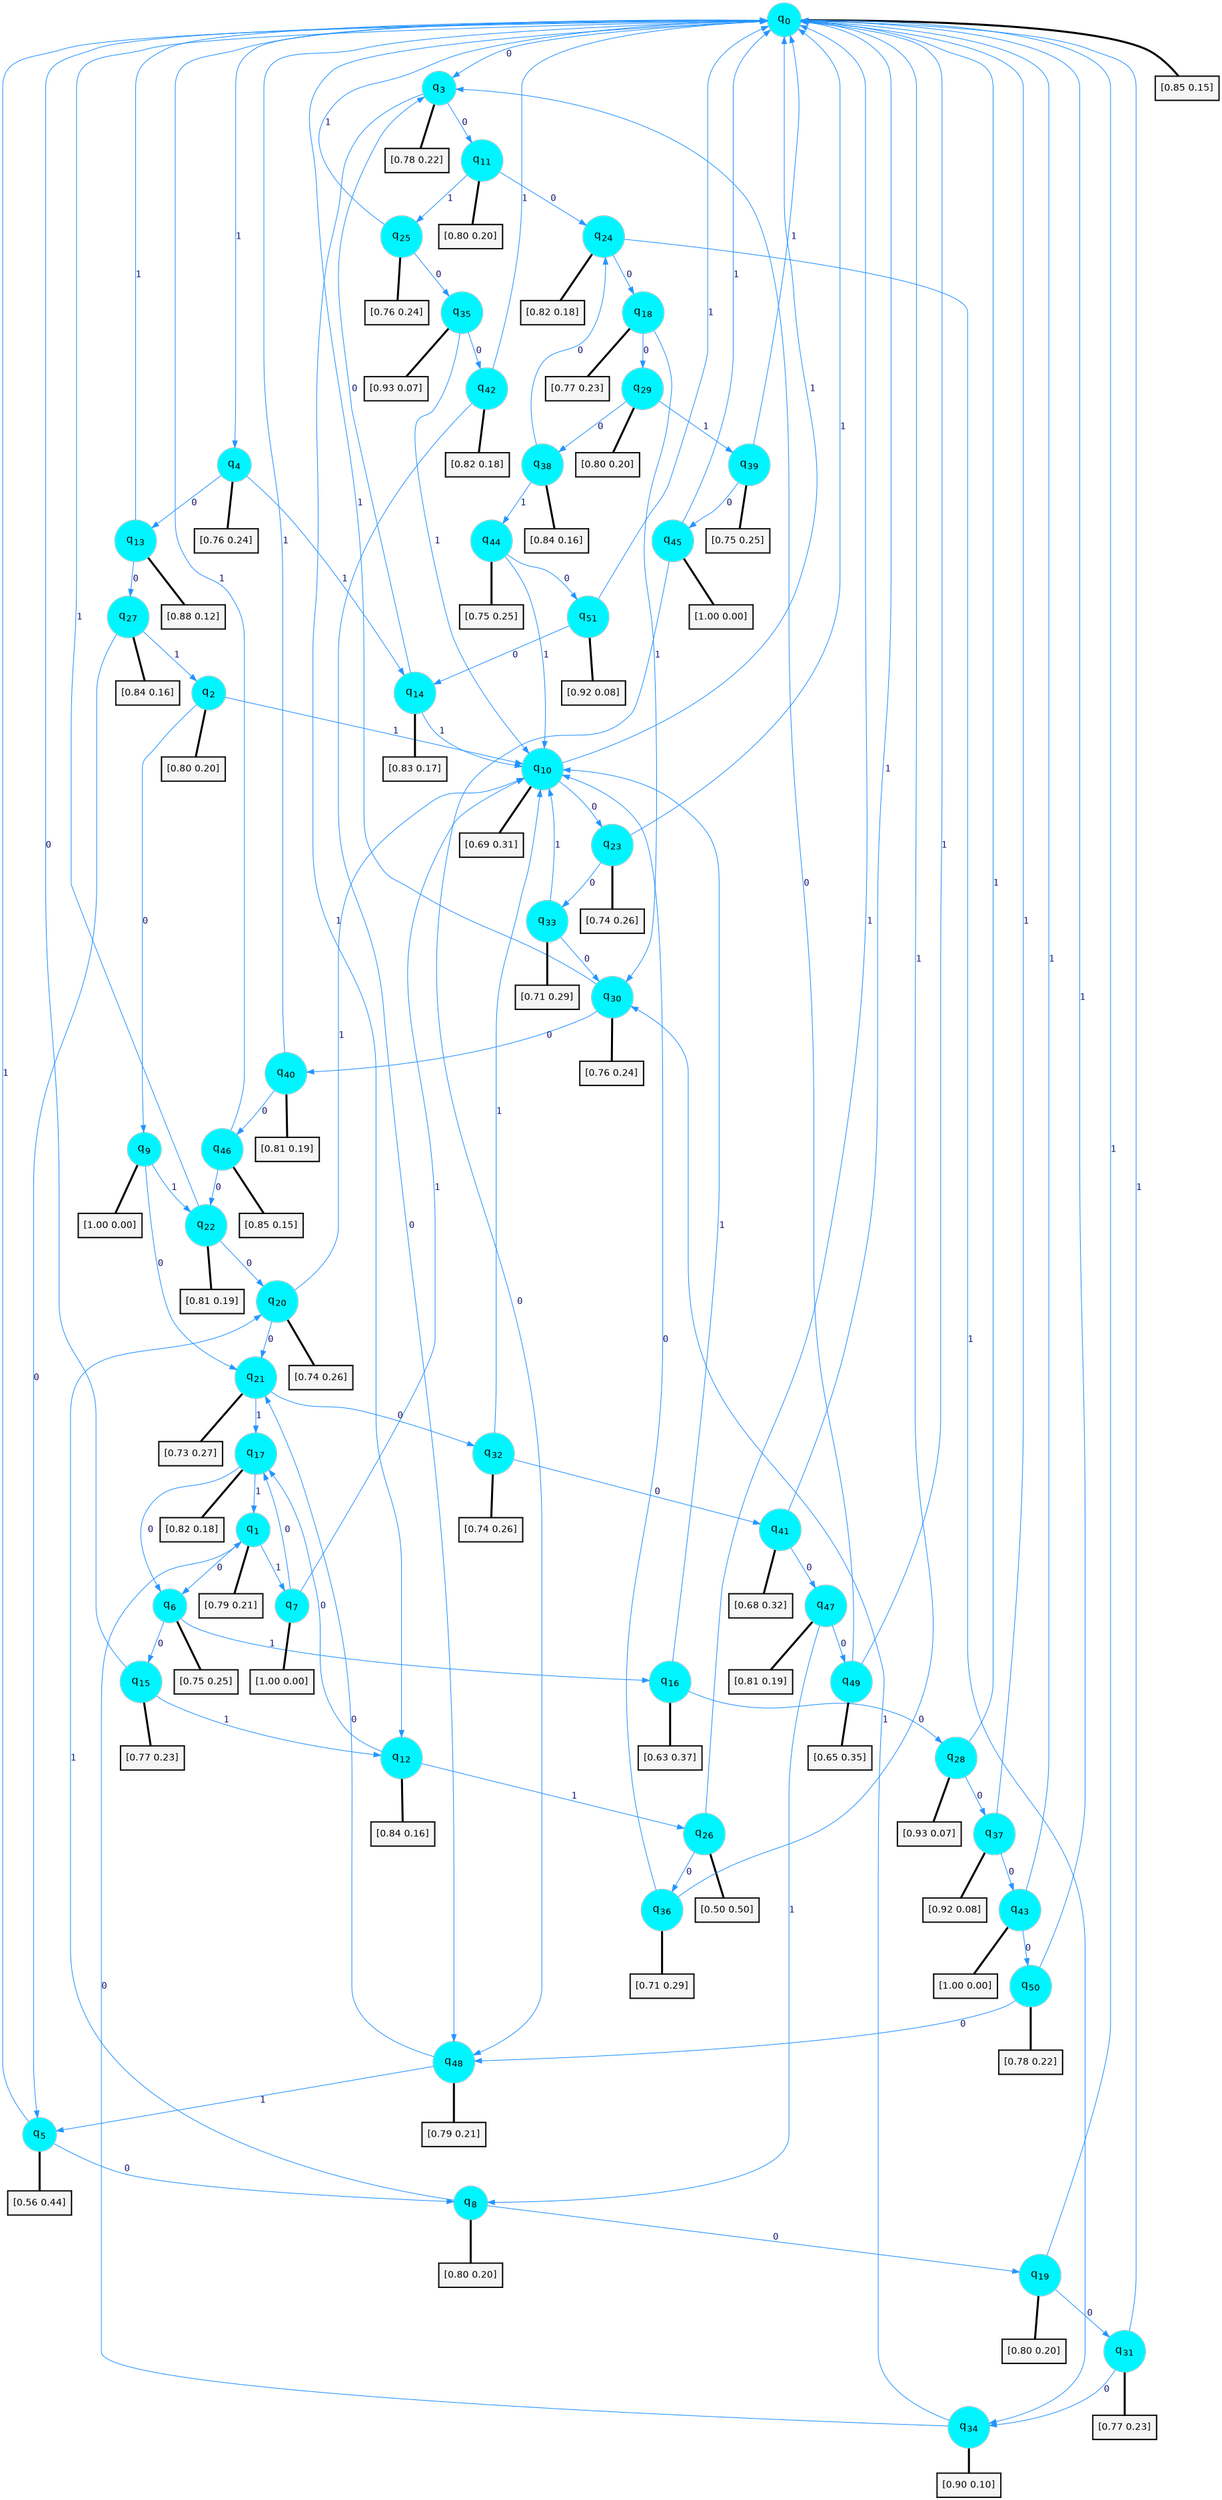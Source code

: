 digraph G {
graph [
bgcolor=transparent, dpi=300, rankdir=TD, size="40,25"];
node [
color=gray, fillcolor=turquoise1, fontcolor=black, fontname=Helvetica, fontsize=16, fontweight=bold, shape=circle, style=filled];
edge [
arrowsize=1, color=dodgerblue1, fontcolor=midnightblue, fontname=courier, fontweight=bold, penwidth=1, style=solid, weight=20];
0[label=<q<SUB>0</SUB>>];
1[label=<q<SUB>1</SUB>>];
2[label=<q<SUB>2</SUB>>];
3[label=<q<SUB>3</SUB>>];
4[label=<q<SUB>4</SUB>>];
5[label=<q<SUB>5</SUB>>];
6[label=<q<SUB>6</SUB>>];
7[label=<q<SUB>7</SUB>>];
8[label=<q<SUB>8</SUB>>];
9[label=<q<SUB>9</SUB>>];
10[label=<q<SUB>10</SUB>>];
11[label=<q<SUB>11</SUB>>];
12[label=<q<SUB>12</SUB>>];
13[label=<q<SUB>13</SUB>>];
14[label=<q<SUB>14</SUB>>];
15[label=<q<SUB>15</SUB>>];
16[label=<q<SUB>16</SUB>>];
17[label=<q<SUB>17</SUB>>];
18[label=<q<SUB>18</SUB>>];
19[label=<q<SUB>19</SUB>>];
20[label=<q<SUB>20</SUB>>];
21[label=<q<SUB>21</SUB>>];
22[label=<q<SUB>22</SUB>>];
23[label=<q<SUB>23</SUB>>];
24[label=<q<SUB>24</SUB>>];
25[label=<q<SUB>25</SUB>>];
26[label=<q<SUB>26</SUB>>];
27[label=<q<SUB>27</SUB>>];
28[label=<q<SUB>28</SUB>>];
29[label=<q<SUB>29</SUB>>];
30[label=<q<SUB>30</SUB>>];
31[label=<q<SUB>31</SUB>>];
32[label=<q<SUB>32</SUB>>];
33[label=<q<SUB>33</SUB>>];
34[label=<q<SUB>34</SUB>>];
35[label=<q<SUB>35</SUB>>];
36[label=<q<SUB>36</SUB>>];
37[label=<q<SUB>37</SUB>>];
38[label=<q<SUB>38</SUB>>];
39[label=<q<SUB>39</SUB>>];
40[label=<q<SUB>40</SUB>>];
41[label=<q<SUB>41</SUB>>];
42[label=<q<SUB>42</SUB>>];
43[label=<q<SUB>43</SUB>>];
44[label=<q<SUB>44</SUB>>];
45[label=<q<SUB>45</SUB>>];
46[label=<q<SUB>46</SUB>>];
47[label=<q<SUB>47</SUB>>];
48[label=<q<SUB>48</SUB>>];
49[label=<q<SUB>49</SUB>>];
50[label=<q<SUB>50</SUB>>];
51[label=<q<SUB>51</SUB>>];
52[label="[0.85 0.15]", shape=box,fontcolor=black, fontname=Helvetica, fontsize=14, penwidth=2, fillcolor=whitesmoke,color=black];
53[label="[0.79 0.21]", shape=box,fontcolor=black, fontname=Helvetica, fontsize=14, penwidth=2, fillcolor=whitesmoke,color=black];
54[label="[0.80 0.20]", shape=box,fontcolor=black, fontname=Helvetica, fontsize=14, penwidth=2, fillcolor=whitesmoke,color=black];
55[label="[0.78 0.22]", shape=box,fontcolor=black, fontname=Helvetica, fontsize=14, penwidth=2, fillcolor=whitesmoke,color=black];
56[label="[0.76 0.24]", shape=box,fontcolor=black, fontname=Helvetica, fontsize=14, penwidth=2, fillcolor=whitesmoke,color=black];
57[label="[0.56 0.44]", shape=box,fontcolor=black, fontname=Helvetica, fontsize=14, penwidth=2, fillcolor=whitesmoke,color=black];
58[label="[0.75 0.25]", shape=box,fontcolor=black, fontname=Helvetica, fontsize=14, penwidth=2, fillcolor=whitesmoke,color=black];
59[label="[1.00 0.00]", shape=box,fontcolor=black, fontname=Helvetica, fontsize=14, penwidth=2, fillcolor=whitesmoke,color=black];
60[label="[0.80 0.20]", shape=box,fontcolor=black, fontname=Helvetica, fontsize=14, penwidth=2, fillcolor=whitesmoke,color=black];
61[label="[1.00 0.00]", shape=box,fontcolor=black, fontname=Helvetica, fontsize=14, penwidth=2, fillcolor=whitesmoke,color=black];
62[label="[0.69 0.31]", shape=box,fontcolor=black, fontname=Helvetica, fontsize=14, penwidth=2, fillcolor=whitesmoke,color=black];
63[label="[0.80 0.20]", shape=box,fontcolor=black, fontname=Helvetica, fontsize=14, penwidth=2, fillcolor=whitesmoke,color=black];
64[label="[0.84 0.16]", shape=box,fontcolor=black, fontname=Helvetica, fontsize=14, penwidth=2, fillcolor=whitesmoke,color=black];
65[label="[0.88 0.12]", shape=box,fontcolor=black, fontname=Helvetica, fontsize=14, penwidth=2, fillcolor=whitesmoke,color=black];
66[label="[0.83 0.17]", shape=box,fontcolor=black, fontname=Helvetica, fontsize=14, penwidth=2, fillcolor=whitesmoke,color=black];
67[label="[0.77 0.23]", shape=box,fontcolor=black, fontname=Helvetica, fontsize=14, penwidth=2, fillcolor=whitesmoke,color=black];
68[label="[0.63 0.37]", shape=box,fontcolor=black, fontname=Helvetica, fontsize=14, penwidth=2, fillcolor=whitesmoke,color=black];
69[label="[0.82 0.18]", shape=box,fontcolor=black, fontname=Helvetica, fontsize=14, penwidth=2, fillcolor=whitesmoke,color=black];
70[label="[0.77 0.23]", shape=box,fontcolor=black, fontname=Helvetica, fontsize=14, penwidth=2, fillcolor=whitesmoke,color=black];
71[label="[0.80 0.20]", shape=box,fontcolor=black, fontname=Helvetica, fontsize=14, penwidth=2, fillcolor=whitesmoke,color=black];
72[label="[0.74 0.26]", shape=box,fontcolor=black, fontname=Helvetica, fontsize=14, penwidth=2, fillcolor=whitesmoke,color=black];
73[label="[0.73 0.27]", shape=box,fontcolor=black, fontname=Helvetica, fontsize=14, penwidth=2, fillcolor=whitesmoke,color=black];
74[label="[0.81 0.19]", shape=box,fontcolor=black, fontname=Helvetica, fontsize=14, penwidth=2, fillcolor=whitesmoke,color=black];
75[label="[0.74 0.26]", shape=box,fontcolor=black, fontname=Helvetica, fontsize=14, penwidth=2, fillcolor=whitesmoke,color=black];
76[label="[0.82 0.18]", shape=box,fontcolor=black, fontname=Helvetica, fontsize=14, penwidth=2, fillcolor=whitesmoke,color=black];
77[label="[0.76 0.24]", shape=box,fontcolor=black, fontname=Helvetica, fontsize=14, penwidth=2, fillcolor=whitesmoke,color=black];
78[label="[0.50 0.50]", shape=box,fontcolor=black, fontname=Helvetica, fontsize=14, penwidth=2, fillcolor=whitesmoke,color=black];
79[label="[0.84 0.16]", shape=box,fontcolor=black, fontname=Helvetica, fontsize=14, penwidth=2, fillcolor=whitesmoke,color=black];
80[label="[0.93 0.07]", shape=box,fontcolor=black, fontname=Helvetica, fontsize=14, penwidth=2, fillcolor=whitesmoke,color=black];
81[label="[0.80 0.20]", shape=box,fontcolor=black, fontname=Helvetica, fontsize=14, penwidth=2, fillcolor=whitesmoke,color=black];
82[label="[0.76 0.24]", shape=box,fontcolor=black, fontname=Helvetica, fontsize=14, penwidth=2, fillcolor=whitesmoke,color=black];
83[label="[0.77 0.23]", shape=box,fontcolor=black, fontname=Helvetica, fontsize=14, penwidth=2, fillcolor=whitesmoke,color=black];
84[label="[0.74 0.26]", shape=box,fontcolor=black, fontname=Helvetica, fontsize=14, penwidth=2, fillcolor=whitesmoke,color=black];
85[label="[0.71 0.29]", shape=box,fontcolor=black, fontname=Helvetica, fontsize=14, penwidth=2, fillcolor=whitesmoke,color=black];
86[label="[0.90 0.10]", shape=box,fontcolor=black, fontname=Helvetica, fontsize=14, penwidth=2, fillcolor=whitesmoke,color=black];
87[label="[0.93 0.07]", shape=box,fontcolor=black, fontname=Helvetica, fontsize=14, penwidth=2, fillcolor=whitesmoke,color=black];
88[label="[0.71 0.29]", shape=box,fontcolor=black, fontname=Helvetica, fontsize=14, penwidth=2, fillcolor=whitesmoke,color=black];
89[label="[0.92 0.08]", shape=box,fontcolor=black, fontname=Helvetica, fontsize=14, penwidth=2, fillcolor=whitesmoke,color=black];
90[label="[0.84 0.16]", shape=box,fontcolor=black, fontname=Helvetica, fontsize=14, penwidth=2, fillcolor=whitesmoke,color=black];
91[label="[0.75 0.25]", shape=box,fontcolor=black, fontname=Helvetica, fontsize=14, penwidth=2, fillcolor=whitesmoke,color=black];
92[label="[0.81 0.19]", shape=box,fontcolor=black, fontname=Helvetica, fontsize=14, penwidth=2, fillcolor=whitesmoke,color=black];
93[label="[0.68 0.32]", shape=box,fontcolor=black, fontname=Helvetica, fontsize=14, penwidth=2, fillcolor=whitesmoke,color=black];
94[label="[0.82 0.18]", shape=box,fontcolor=black, fontname=Helvetica, fontsize=14, penwidth=2, fillcolor=whitesmoke,color=black];
95[label="[1.00 0.00]", shape=box,fontcolor=black, fontname=Helvetica, fontsize=14, penwidth=2, fillcolor=whitesmoke,color=black];
96[label="[0.75 0.25]", shape=box,fontcolor=black, fontname=Helvetica, fontsize=14, penwidth=2, fillcolor=whitesmoke,color=black];
97[label="[1.00 0.00]", shape=box,fontcolor=black, fontname=Helvetica, fontsize=14, penwidth=2, fillcolor=whitesmoke,color=black];
98[label="[0.85 0.15]", shape=box,fontcolor=black, fontname=Helvetica, fontsize=14, penwidth=2, fillcolor=whitesmoke,color=black];
99[label="[0.81 0.19]", shape=box,fontcolor=black, fontname=Helvetica, fontsize=14, penwidth=2, fillcolor=whitesmoke,color=black];
100[label="[0.79 0.21]", shape=box,fontcolor=black, fontname=Helvetica, fontsize=14, penwidth=2, fillcolor=whitesmoke,color=black];
101[label="[0.65 0.35]", shape=box,fontcolor=black, fontname=Helvetica, fontsize=14, penwidth=2, fillcolor=whitesmoke,color=black];
102[label="[0.78 0.22]", shape=box,fontcolor=black, fontname=Helvetica, fontsize=14, penwidth=2, fillcolor=whitesmoke,color=black];
103[label="[0.92 0.08]", shape=box,fontcolor=black, fontname=Helvetica, fontsize=14, penwidth=2, fillcolor=whitesmoke,color=black];
0->3 [label=0];
0->4 [label=1];
0->52 [arrowhead=none, penwidth=3,color=black];
1->6 [label=0];
1->7 [label=1];
1->53 [arrowhead=none, penwidth=3,color=black];
2->9 [label=0];
2->10 [label=1];
2->54 [arrowhead=none, penwidth=3,color=black];
3->11 [label=0];
3->12 [label=1];
3->55 [arrowhead=none, penwidth=3,color=black];
4->13 [label=0];
4->14 [label=1];
4->56 [arrowhead=none, penwidth=3,color=black];
5->8 [label=0];
5->0 [label=1];
5->57 [arrowhead=none, penwidth=3,color=black];
6->15 [label=0];
6->16 [label=1];
6->58 [arrowhead=none, penwidth=3,color=black];
7->17 [label=0];
7->10 [label=1];
7->59 [arrowhead=none, penwidth=3,color=black];
8->19 [label=0];
8->20 [label=1];
8->60 [arrowhead=none, penwidth=3,color=black];
9->21 [label=0];
9->22 [label=1];
9->61 [arrowhead=none, penwidth=3,color=black];
10->23 [label=0];
10->0 [label=1];
10->62 [arrowhead=none, penwidth=3,color=black];
11->24 [label=0];
11->25 [label=1];
11->63 [arrowhead=none, penwidth=3,color=black];
12->17 [label=0];
12->26 [label=1];
12->64 [arrowhead=none, penwidth=3,color=black];
13->27 [label=0];
13->0 [label=1];
13->65 [arrowhead=none, penwidth=3,color=black];
14->3 [label=0];
14->10 [label=1];
14->66 [arrowhead=none, penwidth=3,color=black];
15->0 [label=0];
15->12 [label=1];
15->67 [arrowhead=none, penwidth=3,color=black];
16->28 [label=0];
16->10 [label=1];
16->68 [arrowhead=none, penwidth=3,color=black];
17->6 [label=0];
17->1 [label=1];
17->69 [arrowhead=none, penwidth=3,color=black];
18->29 [label=0];
18->30 [label=1];
18->70 [arrowhead=none, penwidth=3,color=black];
19->31 [label=0];
19->0 [label=1];
19->71 [arrowhead=none, penwidth=3,color=black];
20->21 [label=0];
20->10 [label=1];
20->72 [arrowhead=none, penwidth=3,color=black];
21->32 [label=0];
21->17 [label=1];
21->73 [arrowhead=none, penwidth=3,color=black];
22->20 [label=0];
22->0 [label=1];
22->74 [arrowhead=none, penwidth=3,color=black];
23->33 [label=0];
23->0 [label=1];
23->75 [arrowhead=none, penwidth=3,color=black];
24->18 [label=0];
24->34 [label=1];
24->76 [arrowhead=none, penwidth=3,color=black];
25->35 [label=0];
25->0 [label=1];
25->77 [arrowhead=none, penwidth=3,color=black];
26->36 [label=0];
26->0 [label=1];
26->78 [arrowhead=none, penwidth=3,color=black];
27->5 [label=0];
27->2 [label=1];
27->79 [arrowhead=none, penwidth=3,color=black];
28->37 [label=0];
28->0 [label=1];
28->80 [arrowhead=none, penwidth=3,color=black];
29->38 [label=0];
29->39 [label=1];
29->81 [arrowhead=none, penwidth=3,color=black];
30->40 [label=0];
30->0 [label=1];
30->82 [arrowhead=none, penwidth=3,color=black];
31->34 [label=0];
31->0 [label=1];
31->83 [arrowhead=none, penwidth=3,color=black];
32->41 [label=0];
32->10 [label=1];
32->84 [arrowhead=none, penwidth=3,color=black];
33->30 [label=0];
33->10 [label=1];
33->85 [arrowhead=none, penwidth=3,color=black];
34->1 [label=0];
34->30 [label=1];
34->86 [arrowhead=none, penwidth=3,color=black];
35->42 [label=0];
35->10 [label=1];
35->87 [arrowhead=none, penwidth=3,color=black];
36->10 [label=0];
36->0 [label=1];
36->88 [arrowhead=none, penwidth=3,color=black];
37->43 [label=0];
37->0 [label=1];
37->89 [arrowhead=none, penwidth=3,color=black];
38->24 [label=0];
38->44 [label=1];
38->90 [arrowhead=none, penwidth=3,color=black];
39->45 [label=0];
39->0 [label=1];
39->91 [arrowhead=none, penwidth=3,color=black];
40->46 [label=0];
40->0 [label=1];
40->92 [arrowhead=none, penwidth=3,color=black];
41->47 [label=0];
41->0 [label=1];
41->93 [arrowhead=none, penwidth=3,color=black];
42->48 [label=0];
42->0 [label=1];
42->94 [arrowhead=none, penwidth=3,color=black];
43->50 [label=0];
43->0 [label=1];
43->95 [arrowhead=none, penwidth=3,color=black];
44->51 [label=0];
44->10 [label=1];
44->96 [arrowhead=none, penwidth=3,color=black];
45->48 [label=0];
45->0 [label=1];
45->97 [arrowhead=none, penwidth=3,color=black];
46->22 [label=0];
46->0 [label=1];
46->98 [arrowhead=none, penwidth=3,color=black];
47->49 [label=0];
47->8 [label=1];
47->99 [arrowhead=none, penwidth=3,color=black];
48->21 [label=0];
48->5 [label=1];
48->100 [arrowhead=none, penwidth=3,color=black];
49->3 [label=0];
49->0 [label=1];
49->101 [arrowhead=none, penwidth=3,color=black];
50->48 [label=0];
50->0 [label=1];
50->102 [arrowhead=none, penwidth=3,color=black];
51->14 [label=0];
51->0 [label=1];
51->103 [arrowhead=none, penwidth=3,color=black];
}
